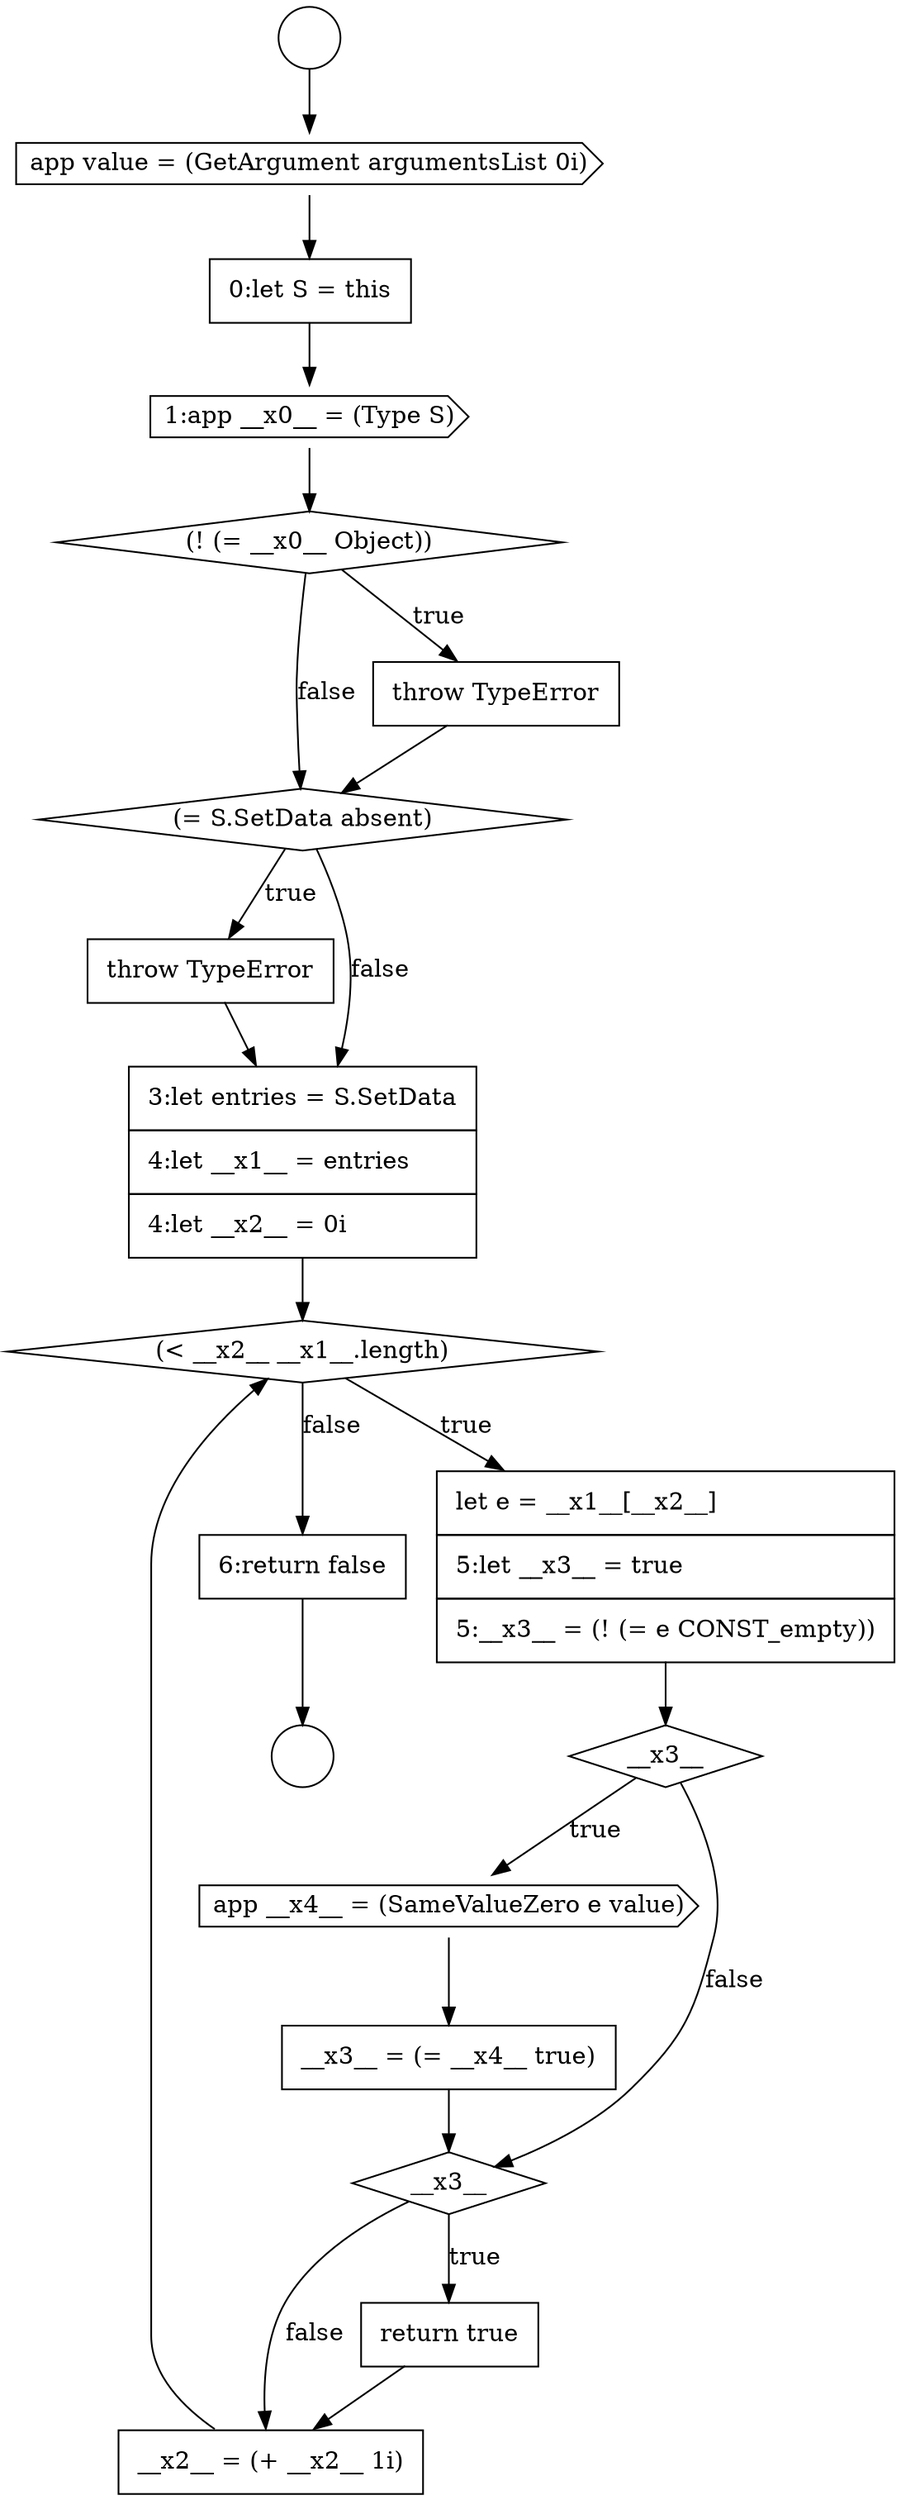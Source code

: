 digraph {
  node15811 [shape=cds, label=<<font color="black">app value = (GetArgument argumentsList 0i)</font>> color="black" fillcolor="white" style=filled]
  node15826 [shape=none, margin=0, label=<<font color="black">
    <table border="0" cellborder="1" cellspacing="0" cellpadding="10">
      <tr><td align="left">__x2__ = (+ __x2__ 1i)</td></tr>
    </table>
  </font>> color="black" fillcolor="white" style=filled]
  node15821 [shape=diamond, label=<<font color="black">__x3__</font>> color="black" fillcolor="white" style=filled]
  node15814 [shape=diamond, label=<<font color="black">(! (= __x0__ Object))</font>> color="black" fillcolor="white" style=filled]
  node15817 [shape=none, margin=0, label=<<font color="black">
    <table border="0" cellborder="1" cellspacing="0" cellpadding="10">
      <tr><td align="left">throw TypeError</td></tr>
    </table>
  </font>> color="black" fillcolor="white" style=filled]
  node15822 [shape=cds, label=<<font color="black">app __x4__ = (SameValueZero e value)</font>> color="black" fillcolor="white" style=filled]
  node15809 [shape=circle label=" " color="black" fillcolor="white" style=filled]
  node15813 [shape=cds, label=<<font color="black">1:app __x0__ = (Type S)</font>> color="black" fillcolor="white" style=filled]
  node15818 [shape=none, margin=0, label=<<font color="black">
    <table border="0" cellborder="1" cellspacing="0" cellpadding="10">
      <tr><td align="left">3:let entries = S.SetData</td></tr>
      <tr><td align="left">4:let __x1__ = entries</td></tr>
      <tr><td align="left">4:let __x2__ = 0i</td></tr>
    </table>
  </font>> color="black" fillcolor="white" style=filled]
  node15816 [shape=diamond, label=<<font color="black">(= S.SetData absent)</font>> color="black" fillcolor="white" style=filled]
  node15827 [shape=none, margin=0, label=<<font color="black">
    <table border="0" cellborder="1" cellspacing="0" cellpadding="10">
      <tr><td align="left">6:return false</td></tr>
    </table>
  </font>> color="black" fillcolor="white" style=filled]
  node15823 [shape=none, margin=0, label=<<font color="black">
    <table border="0" cellborder="1" cellspacing="0" cellpadding="10">
      <tr><td align="left">__x3__ = (= __x4__ true)</td></tr>
    </table>
  </font>> color="black" fillcolor="white" style=filled]
  node15812 [shape=none, margin=0, label=<<font color="black">
    <table border="0" cellborder="1" cellspacing="0" cellpadding="10">
      <tr><td align="left">0:let S = this</td></tr>
    </table>
  </font>> color="black" fillcolor="white" style=filled]
  node15819 [shape=diamond, label=<<font color="black">(&lt; __x2__ __x1__.length)</font>> color="black" fillcolor="white" style=filled]
  node15824 [shape=diamond, label=<<font color="black">__x3__</font>> color="black" fillcolor="white" style=filled]
  node15815 [shape=none, margin=0, label=<<font color="black">
    <table border="0" cellborder="1" cellspacing="0" cellpadding="10">
      <tr><td align="left">throw TypeError</td></tr>
    </table>
  </font>> color="black" fillcolor="white" style=filled]
  node15820 [shape=none, margin=0, label=<<font color="black">
    <table border="0" cellborder="1" cellspacing="0" cellpadding="10">
      <tr><td align="left">let e = __x1__[__x2__]</td></tr>
      <tr><td align="left">5:let __x3__ = true</td></tr>
      <tr><td align="left">5:__x3__ = (! (= e CONST_empty))</td></tr>
    </table>
  </font>> color="black" fillcolor="white" style=filled]
  node15825 [shape=none, margin=0, label=<<font color="black">
    <table border="0" cellborder="1" cellspacing="0" cellpadding="10">
      <tr><td align="left">return true</td></tr>
    </table>
  </font>> color="black" fillcolor="white" style=filled]
  node15810 [shape=circle label=" " color="black" fillcolor="white" style=filled]
  node15821 -> node15822 [label=<<font color="black">true</font>> color="black"]
  node15821 -> node15824 [label=<<font color="black">false</font>> color="black"]
  node15814 -> node15815 [label=<<font color="black">true</font>> color="black"]
  node15814 -> node15816 [label=<<font color="black">false</font>> color="black"]
  node15820 -> node15821 [ color="black"]
  node15809 -> node15811 [ color="black"]
  node15815 -> node15816 [ color="black"]
  node15818 -> node15819 [ color="black"]
  node15819 -> node15820 [label=<<font color="black">true</font>> color="black"]
  node15819 -> node15827 [label=<<font color="black">false</font>> color="black"]
  node15817 -> node15818 [ color="black"]
  node15824 -> node15825 [label=<<font color="black">true</font>> color="black"]
  node15824 -> node15826 [label=<<font color="black">false</font>> color="black"]
  node15823 -> node15824 [ color="black"]
  node15826 -> node15819 [ color="black"]
  node15811 -> node15812 [ color="black"]
  node15812 -> node15813 [ color="black"]
  node15822 -> node15823 [ color="black"]
  node15825 -> node15826 [ color="black"]
  node15813 -> node15814 [ color="black"]
  node15827 -> node15810 [ color="black"]
  node15816 -> node15817 [label=<<font color="black">true</font>> color="black"]
  node15816 -> node15818 [label=<<font color="black">false</font>> color="black"]
}
